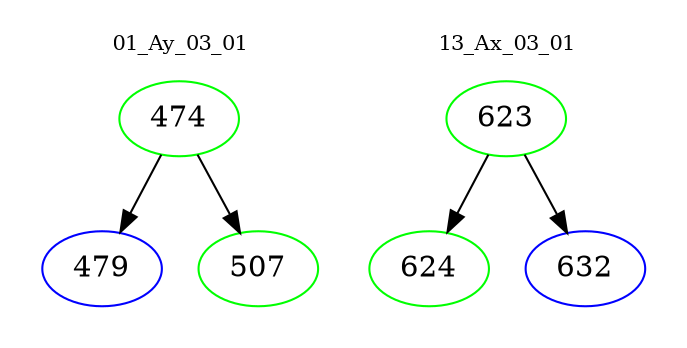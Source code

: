 digraph{
subgraph cluster_0 {
color = white
label = "01_Ay_03_01";
fontsize=10;
T0_474 [label="474", color="green"]
T0_474 -> T0_479 [color="black"]
T0_479 [label="479", color="blue"]
T0_474 -> T0_507 [color="black"]
T0_507 [label="507", color="green"]
}
subgraph cluster_1 {
color = white
label = "13_Ax_03_01";
fontsize=10;
T1_623 [label="623", color="green"]
T1_623 -> T1_624 [color="black"]
T1_624 [label="624", color="green"]
T1_623 -> T1_632 [color="black"]
T1_632 [label="632", color="blue"]
}
}

